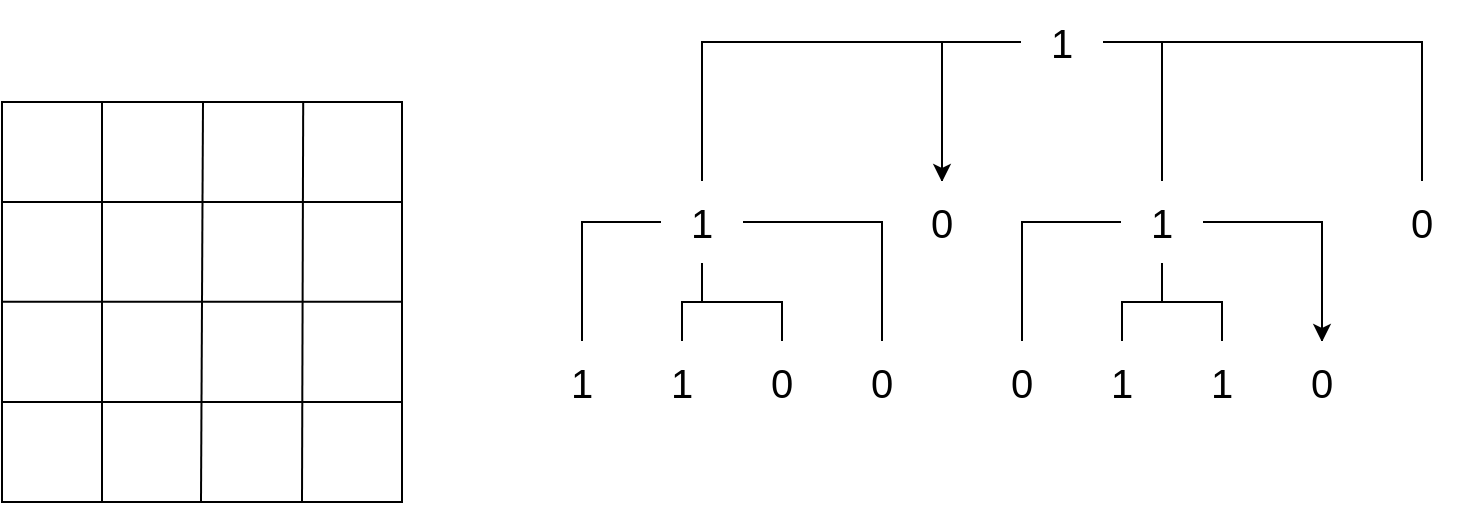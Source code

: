 <mxfile version="26.0.7">
  <diagram name="Page-1" id="Z6k4jW-QBUbc_f2WaPmU">
    <mxGraphModel dx="865" dy="963" grid="1" gridSize="10" guides="1" tooltips="1" connect="1" arrows="1" fold="1" page="1" pageScale="1" pageWidth="850" pageHeight="1100" math="0" shadow="0">
      <root>
        <mxCell id="0" />
        <mxCell id="1" parent="0" />
        <mxCell id="xWaIrbfhw9UBgd3ar35P-1" value="" style="rounded=0;whiteSpace=wrap;html=1;" vertex="1" parent="1">
          <mxGeometry x="30" y="110" width="200" height="200" as="geometry" />
        </mxCell>
        <mxCell id="xWaIrbfhw9UBgd3ar35P-3" value="" style="endArrow=none;html=1;rounded=0;exitX=0.25;exitY=1;exitDx=0;exitDy=0;entryX=0.25;entryY=0;entryDx=0;entryDy=0;" edge="1" parent="1">
          <mxGeometry width="50" height="50" relative="1" as="geometry">
            <mxPoint x="80" y="310" as="sourcePoint" />
            <mxPoint x="80" y="110" as="targetPoint" />
          </mxGeometry>
        </mxCell>
        <mxCell id="xWaIrbfhw9UBgd3ar35P-5" value="" style="endArrow=none;html=1;rounded=0;exitX=0.797;exitY=1.002;exitDx=0;exitDy=0;entryX=0.25;entryY=0;entryDx=0;entryDy=0;exitPerimeter=0;" edge="1" parent="1">
          <mxGeometry width="50" height="50" relative="1" as="geometry">
            <mxPoint x="180.0" y="310" as="sourcePoint" />
            <mxPoint x="180.6" y="109.6" as="targetPoint" />
          </mxGeometry>
        </mxCell>
        <mxCell id="xWaIrbfhw9UBgd3ar35P-6" value="" style="endArrow=none;html=1;rounded=0;exitX=0.797;exitY=1.002;exitDx=0;exitDy=0;entryX=0.25;entryY=0;entryDx=0;entryDy=0;exitPerimeter=0;" edge="1" parent="1">
          <mxGeometry width="50" height="50" relative="1" as="geometry">
            <mxPoint x="129.5" y="310" as="sourcePoint" />
            <mxPoint x="130.5" y="110" as="targetPoint" />
          </mxGeometry>
        </mxCell>
        <mxCell id="xWaIrbfhw9UBgd3ar35P-8" value="" style="endArrow=none;html=1;rounded=0;exitX=0;exitY=0.25;exitDx=0;exitDy=0;entryX=1;entryY=0.25;entryDx=0;entryDy=0;" edge="1" parent="1" source="xWaIrbfhw9UBgd3ar35P-1" target="xWaIrbfhw9UBgd3ar35P-1">
          <mxGeometry width="50" height="50" relative="1" as="geometry">
            <mxPoint x="190.0" y="320" as="sourcePoint" />
            <mxPoint x="190.6" y="119.6" as="targetPoint" />
          </mxGeometry>
        </mxCell>
        <mxCell id="xWaIrbfhw9UBgd3ar35P-10" value="" style="endArrow=none;html=1;rounded=0;exitX=0;exitY=0.25;exitDx=0;exitDy=0;entryX=1;entryY=0.25;entryDx=0;entryDy=0;" edge="1" parent="1">
          <mxGeometry width="50" height="50" relative="1" as="geometry">
            <mxPoint x="30" y="209.83" as="sourcePoint" />
            <mxPoint x="230" y="209.83" as="targetPoint" />
          </mxGeometry>
        </mxCell>
        <mxCell id="xWaIrbfhw9UBgd3ar35P-11" value="" style="endArrow=none;html=1;rounded=0;exitX=0;exitY=0.25;exitDx=0;exitDy=0;entryX=1;entryY=0.25;entryDx=0;entryDy=0;" edge="1" parent="1">
          <mxGeometry width="50" height="50" relative="1" as="geometry">
            <mxPoint x="30" y="260" as="sourcePoint" />
            <mxPoint x="230" y="260" as="targetPoint" />
          </mxGeometry>
        </mxCell>
        <mxCell id="xWaIrbfhw9UBgd3ar35P-22" value="" style="shape=image;html=1;verticalAlign=top;verticalLabelPosition=bottom;labelBackgroundColor=#ffffff;imageAspect=0;aspect=fixed;image=https://cdn0.iconfinder.com/data/icons/phosphor-bold-vol-3-1/256/number-one-duotone-128.png" vertex="1" parent="1">
          <mxGeometry x="40" y="120" width="30" height="30" as="geometry" />
        </mxCell>
        <mxCell id="xWaIrbfhw9UBgd3ar35P-24" value="" style="shape=image;html=1;verticalAlign=top;verticalLabelPosition=bottom;labelBackgroundColor=#ffffff;imageAspect=0;aspect=fixed;image=https://cdn0.iconfinder.com/data/icons/phosphor-bold-vol-3-1/256/number-one-duotone-128.png" vertex="1" parent="1">
          <mxGeometry x="90" y="120" width="30" height="30" as="geometry" />
        </mxCell>
        <mxCell id="xWaIrbfhw9UBgd3ar35P-27" value="" style="shape=image;html=1;verticalAlign=top;verticalLabelPosition=bottom;labelBackgroundColor=#ffffff;imageAspect=0;aspect=fixed;image=https://cdn0.iconfinder.com/data/icons/phosphor-bold-vol-3-1/256/number-one-duotone-128.png" vertex="1" parent="1">
          <mxGeometry x="40" y="270" width="30" height="30" as="geometry" />
        </mxCell>
        <mxCell id="xWaIrbfhw9UBgd3ar35P-28" value="" style="shape=image;html=1;verticalAlign=top;verticalLabelPosition=bottom;labelBackgroundColor=#ffffff;imageAspect=0;aspect=fixed;image=https://cdn0.iconfinder.com/data/icons/phosphor-bold-vol-3-1/256/number-one-duotone-128.png" vertex="1" parent="1">
          <mxGeometry x="90" y="220" width="30" height="30" as="geometry" />
        </mxCell>
        <mxCell id="xWaIrbfhw9UBgd3ar35P-36" value="" style="shape=image;html=1;verticalAlign=top;verticalLabelPosition=bottom;labelBackgroundColor=#ffffff;imageAspect=0;aspect=fixed;image=https://cdn0.iconfinder.com/data/icons/phosphor-fill-vol-3/256/number-zero-fill-128.png" vertex="1" parent="1">
          <mxGeometry x="190" y="170" width="30" height="30" as="geometry" />
        </mxCell>
        <mxCell id="xWaIrbfhw9UBgd3ar35P-54" value="" style="shape=image;html=1;verticalAlign=top;verticalLabelPosition=bottom;labelBackgroundColor=#ffffff;imageAspect=0;aspect=fixed;image=https://cdn0.iconfinder.com/data/icons/phosphor-fill-vol-3/256/number-zero-fill-128.png" vertex="1" parent="1">
          <mxGeometry x="190" y="220" width="30" height="30" as="geometry" />
        </mxCell>
        <mxCell id="xWaIrbfhw9UBgd3ar35P-55" value="" style="shape=image;html=1;verticalAlign=top;verticalLabelPosition=bottom;labelBackgroundColor=#ffffff;imageAspect=0;aspect=fixed;image=https://cdn0.iconfinder.com/data/icons/phosphor-fill-vol-3/256/number-zero-fill-128.png" vertex="1" parent="1">
          <mxGeometry x="140" y="220" width="30" height="30" as="geometry" />
        </mxCell>
        <mxCell id="xWaIrbfhw9UBgd3ar35P-56" value="" style="shape=image;html=1;verticalAlign=top;verticalLabelPosition=bottom;labelBackgroundColor=#ffffff;imageAspect=0;aspect=fixed;image=https://cdn0.iconfinder.com/data/icons/phosphor-fill-vol-3/256/number-zero-fill-128.png" vertex="1" parent="1">
          <mxGeometry x="140" y="270" width="30" height="30" as="geometry" />
        </mxCell>
        <mxCell id="xWaIrbfhw9UBgd3ar35P-57" value="" style="shape=image;html=1;verticalAlign=top;verticalLabelPosition=bottom;labelBackgroundColor=#ffffff;imageAspect=0;aspect=fixed;image=https://cdn0.iconfinder.com/data/icons/phosphor-fill-vol-3/256/number-zero-fill-128.png" vertex="1" parent="1">
          <mxGeometry x="90" y="270" width="30" height="30" as="geometry" />
        </mxCell>
        <mxCell id="xWaIrbfhw9UBgd3ar35P-58" value="" style="shape=image;html=1;verticalAlign=top;verticalLabelPosition=bottom;labelBackgroundColor=#ffffff;imageAspect=0;aspect=fixed;image=https://cdn0.iconfinder.com/data/icons/phosphor-fill-vol-3/256/number-zero-fill-128.png" vertex="1" parent="1">
          <mxGeometry x="40" y="220" width="30" height="30" as="geometry" />
        </mxCell>
        <mxCell id="xWaIrbfhw9UBgd3ar35P-59" value="" style="shape=image;html=1;verticalAlign=top;verticalLabelPosition=bottom;labelBackgroundColor=#ffffff;imageAspect=0;aspect=fixed;image=https://cdn0.iconfinder.com/data/icons/phosphor-fill-vol-3/256/number-zero-fill-128.png" vertex="1" parent="1">
          <mxGeometry x="40" y="170" width="30" height="30" as="geometry" />
        </mxCell>
        <mxCell id="xWaIrbfhw9UBgd3ar35P-60" value="" style="shape=image;html=1;verticalAlign=top;verticalLabelPosition=bottom;labelBackgroundColor=#ffffff;imageAspect=0;aspect=fixed;image=https://cdn0.iconfinder.com/data/icons/phosphor-fill-vol-3/256/number-zero-fill-128.png" vertex="1" parent="1">
          <mxGeometry x="90" y="170" width="30" height="30" as="geometry" />
        </mxCell>
        <mxCell id="xWaIrbfhw9UBgd3ar35P-61" value="" style="shape=image;html=1;verticalAlign=top;verticalLabelPosition=bottom;labelBackgroundColor=#ffffff;imageAspect=0;aspect=fixed;image=https://cdn0.iconfinder.com/data/icons/phosphor-fill-vol-3/256/number-zero-fill-128.png" vertex="1" parent="1">
          <mxGeometry x="140" y="120" width="30" height="30" as="geometry" />
        </mxCell>
        <mxCell id="xWaIrbfhw9UBgd3ar35P-62" value="" style="shape=image;html=1;verticalAlign=top;verticalLabelPosition=bottom;labelBackgroundColor=#ffffff;imageAspect=0;aspect=fixed;image=https://cdn0.iconfinder.com/data/icons/phosphor-fill-vol-3/256/number-zero-fill-128.png" vertex="1" parent="1">
          <mxGeometry x="190" y="120" width="30" height="30" as="geometry" />
        </mxCell>
        <mxCell id="xWaIrbfhw9UBgd3ar35P-105" value="" style="shape=image;html=1;verticalAlign=top;verticalLabelPosition=bottom;labelBackgroundColor=#ffffff;imageAspect=0;aspect=fixed;image=https://cdn0.iconfinder.com/data/icons/phosphor-fill-vol-3/256/number-zero-fill-128.png" vertex="1" parent="1">
          <mxGeometry x="190" y="270" width="30" height="30" as="geometry" />
        </mxCell>
        <mxCell id="xWaIrbfhw9UBgd3ar35P-112" value="" style="shape=image;html=1;verticalAlign=top;verticalLabelPosition=bottom;labelBackgroundColor=#ffffff;imageAspect=0;aspect=fixed;image=https://cdn0.iconfinder.com/data/icons/phosphor-fill-vol-3/256/number-zero-fill-128.png" vertex="1" parent="1">
          <mxGeometry x="140" y="170" width="30" height="30" as="geometry" />
        </mxCell>
        <mxCell id="xWaIrbfhw9UBgd3ar35P-150" value="" style="edgeStyle=orthogonalEdgeStyle;rounded=0;orthogonalLoop=1;jettySize=auto;html=1;endArrow=none;startFill=0;" edge="1" parent="1" source="xWaIrbfhw9UBgd3ar35P-128" target="xWaIrbfhw9UBgd3ar35P-149">
          <mxGeometry relative="1" as="geometry" />
        </mxCell>
        <mxCell id="xWaIrbfhw9UBgd3ar35P-152" value="" style="edgeStyle=orthogonalEdgeStyle;rounded=0;orthogonalLoop=1;jettySize=auto;html=1;" edge="1" parent="1" source="xWaIrbfhw9UBgd3ar35P-128" target="xWaIrbfhw9UBgd3ar35P-151">
          <mxGeometry relative="1" as="geometry" />
        </mxCell>
        <mxCell id="xWaIrbfhw9UBgd3ar35P-153" value="" style="edgeStyle=orthogonalEdgeStyle;rounded=0;orthogonalLoop=1;jettySize=auto;html=1;endArrow=none;startFill=0;" edge="1" parent="1" source="xWaIrbfhw9UBgd3ar35P-128" target="xWaIrbfhw9UBgd3ar35P-151">
          <mxGeometry relative="1" as="geometry" />
        </mxCell>
        <mxCell id="xWaIrbfhw9UBgd3ar35P-155" value="" style="edgeStyle=orthogonalEdgeStyle;rounded=0;orthogonalLoop=1;jettySize=auto;html=1;endArrow=none;startFill=0;" edge="1" parent="1" source="xWaIrbfhw9UBgd3ar35P-128" target="xWaIrbfhw9UBgd3ar35P-154">
          <mxGeometry relative="1" as="geometry" />
        </mxCell>
        <mxCell id="xWaIrbfhw9UBgd3ar35P-157" value="" style="edgeStyle=orthogonalEdgeStyle;rounded=0;orthogonalLoop=1;jettySize=auto;html=1;endArrow=none;startFill=0;" edge="1" parent="1" source="xWaIrbfhw9UBgd3ar35P-128" target="xWaIrbfhw9UBgd3ar35P-156">
          <mxGeometry relative="1" as="geometry" />
        </mxCell>
        <mxCell id="xWaIrbfhw9UBgd3ar35P-128" value="&lt;font style=&quot;font-size: 20px;&quot;&gt;1&lt;/font&gt;" style="rounded=0;whiteSpace=wrap;html=1;strokeColor=light-dark(#ffffff, #ededed);" vertex="1" parent="1">
          <mxGeometry x="540" y="60" width="40" height="40" as="geometry" />
        </mxCell>
        <mxCell id="xWaIrbfhw9UBgd3ar35P-172" value="" style="edgeStyle=orthogonalEdgeStyle;rounded=0;orthogonalLoop=1;jettySize=auto;html=1;endArrow=none;startFill=0;" edge="1" parent="1" source="xWaIrbfhw9UBgd3ar35P-149" target="xWaIrbfhw9UBgd3ar35P-171">
          <mxGeometry relative="1" as="geometry" />
        </mxCell>
        <mxCell id="xWaIrbfhw9UBgd3ar35P-174" value="" style="edgeStyle=orthogonalEdgeStyle;rounded=0;orthogonalLoop=1;jettySize=auto;html=1;endArrow=none;startFill=0;" edge="1" parent="1" source="xWaIrbfhw9UBgd3ar35P-149" target="xWaIrbfhw9UBgd3ar35P-173">
          <mxGeometry relative="1" as="geometry" />
        </mxCell>
        <mxCell id="xWaIrbfhw9UBgd3ar35P-176" value="" style="edgeStyle=orthogonalEdgeStyle;rounded=0;orthogonalLoop=1;jettySize=auto;html=1;endArrow=none;startFill=0;" edge="1" parent="1" source="xWaIrbfhw9UBgd3ar35P-149" target="xWaIrbfhw9UBgd3ar35P-175">
          <mxGeometry relative="1" as="geometry" />
        </mxCell>
        <mxCell id="xWaIrbfhw9UBgd3ar35P-178" value="" style="edgeStyle=orthogonalEdgeStyle;rounded=0;orthogonalLoop=1;jettySize=auto;html=1;endArrow=none;startFill=0;" edge="1" parent="1" source="xWaIrbfhw9UBgd3ar35P-149" target="xWaIrbfhw9UBgd3ar35P-177">
          <mxGeometry relative="1" as="geometry" />
        </mxCell>
        <mxCell id="xWaIrbfhw9UBgd3ar35P-149" value="&lt;font style=&quot;font-size: 20px;&quot;&gt;1&lt;/font&gt;" style="rounded=0;whiteSpace=wrap;html=1;strokeColor=light-dark(#ffffff, #ededed);" vertex="1" parent="1">
          <mxGeometry x="360" y="150" width="40" height="40" as="geometry" />
        </mxCell>
        <mxCell id="xWaIrbfhw9UBgd3ar35P-151" value="&lt;font style=&quot;font-size: 20px;&quot;&gt;0&lt;/font&gt;" style="rounded=0;whiteSpace=wrap;html=1;strokeColor=light-dark(#ffffff, #ededed);" vertex="1" parent="1">
          <mxGeometry x="480" y="150" width="40" height="40" as="geometry" />
        </mxCell>
        <mxCell id="xWaIrbfhw9UBgd3ar35P-163" value="" style="edgeStyle=orthogonalEdgeStyle;rounded=0;orthogonalLoop=1;jettySize=auto;html=1;" edge="1" parent="1" source="xWaIrbfhw9UBgd3ar35P-154" target="xWaIrbfhw9UBgd3ar35P-162">
          <mxGeometry relative="1" as="geometry" />
        </mxCell>
        <mxCell id="xWaIrbfhw9UBgd3ar35P-164" value="" style="edgeStyle=orthogonalEdgeStyle;rounded=0;orthogonalLoop=1;jettySize=auto;html=1;endArrow=none;startFill=0;" edge="1" parent="1" source="xWaIrbfhw9UBgd3ar35P-154" target="xWaIrbfhw9UBgd3ar35P-162">
          <mxGeometry relative="1" as="geometry" />
        </mxCell>
        <mxCell id="xWaIrbfhw9UBgd3ar35P-166" value="" style="edgeStyle=orthogonalEdgeStyle;rounded=0;orthogonalLoop=1;jettySize=auto;html=1;endArrow=none;startFill=0;" edge="1" parent="1" source="xWaIrbfhw9UBgd3ar35P-154" target="xWaIrbfhw9UBgd3ar35P-165">
          <mxGeometry relative="1" as="geometry" />
        </mxCell>
        <mxCell id="xWaIrbfhw9UBgd3ar35P-168" value="" style="edgeStyle=orthogonalEdgeStyle;rounded=0;orthogonalLoop=1;jettySize=auto;html=1;endArrow=none;startFill=0;" edge="1" parent="1" source="xWaIrbfhw9UBgd3ar35P-154" target="xWaIrbfhw9UBgd3ar35P-167">
          <mxGeometry relative="1" as="geometry" />
        </mxCell>
        <mxCell id="xWaIrbfhw9UBgd3ar35P-170" value="" style="edgeStyle=orthogonalEdgeStyle;rounded=0;orthogonalLoop=1;jettySize=auto;html=1;endArrow=none;startFill=0;" edge="1" parent="1" source="xWaIrbfhw9UBgd3ar35P-154" target="xWaIrbfhw9UBgd3ar35P-169">
          <mxGeometry relative="1" as="geometry" />
        </mxCell>
        <mxCell id="xWaIrbfhw9UBgd3ar35P-154" value="&lt;font style=&quot;font-size: 20px;&quot;&gt;1&lt;/font&gt;" style="rounded=0;whiteSpace=wrap;html=1;strokeColor=light-dark(#ffffff, #ededed);" vertex="1" parent="1">
          <mxGeometry x="590" y="150" width="40" height="40" as="geometry" />
        </mxCell>
        <mxCell id="xWaIrbfhw9UBgd3ar35P-156" value="&lt;font style=&quot;font-size: 20px;&quot;&gt;0&lt;/font&gt;" style="rounded=0;whiteSpace=wrap;html=1;strokeColor=light-dark(#ffffff, #ededed);" vertex="1" parent="1">
          <mxGeometry x="720" y="150" width="40" height="40" as="geometry" />
        </mxCell>
        <mxCell id="xWaIrbfhw9UBgd3ar35P-162" value="&lt;font style=&quot;font-size: 20px;&quot;&gt;0&lt;/font&gt;" style="rounded=0;whiteSpace=wrap;html=1;strokeColor=light-dark(#ffffff, #ededed);" vertex="1" parent="1">
          <mxGeometry x="670" y="230" width="40" height="40" as="geometry" />
        </mxCell>
        <mxCell id="xWaIrbfhw9UBgd3ar35P-165" value="&lt;font style=&quot;font-size: 20px;&quot;&gt;1&lt;/font&gt;" style="rounded=0;whiteSpace=wrap;html=1;strokeColor=light-dark(#ffffff, #ededed);" vertex="1" parent="1">
          <mxGeometry x="620" y="230" width="40" height="40" as="geometry" />
        </mxCell>
        <mxCell id="xWaIrbfhw9UBgd3ar35P-167" value="&lt;font style=&quot;font-size: 20px;&quot;&gt;0&lt;/font&gt;" style="rounded=0;whiteSpace=wrap;html=1;strokeColor=light-dark(#ffffff, #ededed);" vertex="1" parent="1">
          <mxGeometry x="520" y="230" width="40" height="40" as="geometry" />
        </mxCell>
        <mxCell id="xWaIrbfhw9UBgd3ar35P-169" value="&lt;font style=&quot;font-size: 20px;&quot;&gt;1&lt;/font&gt;" style="rounded=0;whiteSpace=wrap;html=1;strokeColor=light-dark(#ffffff, #ededed);" vertex="1" parent="1">
          <mxGeometry x="570" y="230" width="40" height="40" as="geometry" />
        </mxCell>
        <mxCell id="xWaIrbfhw9UBgd3ar35P-171" value="&lt;font style=&quot;font-size: 20px;&quot;&gt;1&lt;/font&gt;" style="rounded=0;whiteSpace=wrap;html=1;strokeColor=light-dark(#ffffff, #ededed);" vertex="1" parent="1">
          <mxGeometry x="300" y="230" width="40" height="40" as="geometry" />
        </mxCell>
        <mxCell id="xWaIrbfhw9UBgd3ar35P-173" value="&lt;font style=&quot;font-size: 20px;&quot;&gt;1&lt;/font&gt;" style="rounded=0;whiteSpace=wrap;html=1;strokeColor=light-dark(#ffffff, #ededed);" vertex="1" parent="1">
          <mxGeometry x="350" y="230" width="40" height="40" as="geometry" />
        </mxCell>
        <mxCell id="xWaIrbfhw9UBgd3ar35P-175" value="&lt;font style=&quot;font-size: 20px;&quot;&gt;0&lt;/font&gt;" style="rounded=0;whiteSpace=wrap;html=1;strokeColor=light-dark(#ffffff, #ededed);" vertex="1" parent="1">
          <mxGeometry x="450" y="230" width="40" height="40" as="geometry" />
        </mxCell>
        <mxCell id="xWaIrbfhw9UBgd3ar35P-177" value="&lt;font style=&quot;font-size: 20px;&quot;&gt;0&lt;/font&gt;" style="rounded=0;whiteSpace=wrap;html=1;strokeColor=light-dark(#ffffff, #ededed);" vertex="1" parent="1">
          <mxGeometry x="400" y="230" width="40" height="40" as="geometry" />
        </mxCell>
      </root>
    </mxGraphModel>
  </diagram>
</mxfile>
